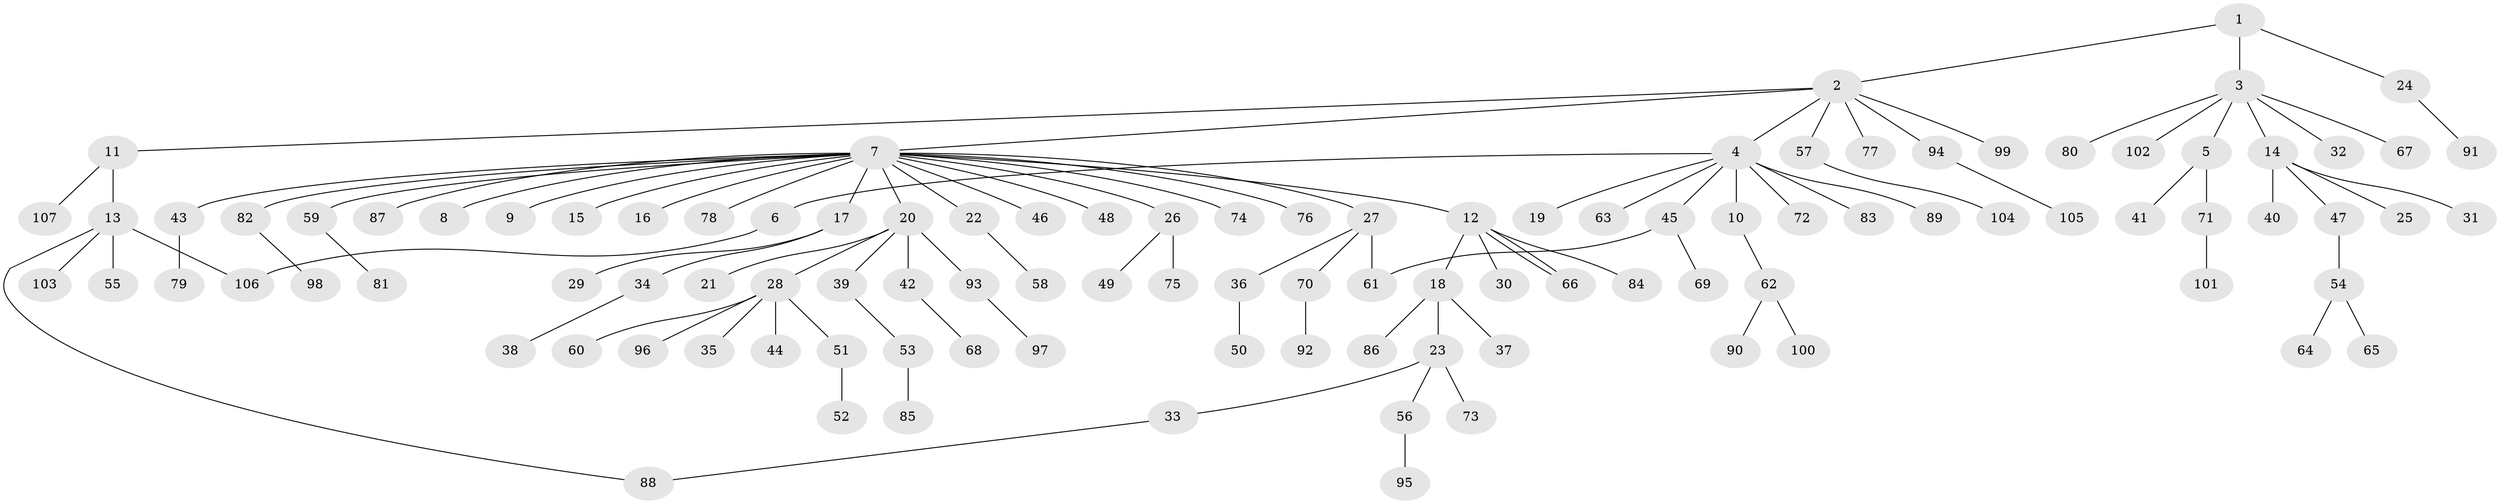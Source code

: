 // coarse degree distribution, {8: 0.047619047619047616, 7: 0.023809523809523808, 3: 0.047619047619047616, 17: 0.023809523809523808, 1: 0.7619047619047619, 2: 0.07142857142857142, 4: 0.023809523809523808}
// Generated by graph-tools (version 1.1) at 2025/18/03/04/25 18:18:05]
// undirected, 107 vertices, 110 edges
graph export_dot {
graph [start="1"]
  node [color=gray90,style=filled];
  1;
  2;
  3;
  4;
  5;
  6;
  7;
  8;
  9;
  10;
  11;
  12;
  13;
  14;
  15;
  16;
  17;
  18;
  19;
  20;
  21;
  22;
  23;
  24;
  25;
  26;
  27;
  28;
  29;
  30;
  31;
  32;
  33;
  34;
  35;
  36;
  37;
  38;
  39;
  40;
  41;
  42;
  43;
  44;
  45;
  46;
  47;
  48;
  49;
  50;
  51;
  52;
  53;
  54;
  55;
  56;
  57;
  58;
  59;
  60;
  61;
  62;
  63;
  64;
  65;
  66;
  67;
  68;
  69;
  70;
  71;
  72;
  73;
  74;
  75;
  76;
  77;
  78;
  79;
  80;
  81;
  82;
  83;
  84;
  85;
  86;
  87;
  88;
  89;
  90;
  91;
  92;
  93;
  94;
  95;
  96;
  97;
  98;
  99;
  100;
  101;
  102;
  103;
  104;
  105;
  106;
  107;
  1 -- 2;
  1 -- 3;
  1 -- 24;
  2 -- 4;
  2 -- 7;
  2 -- 11;
  2 -- 57;
  2 -- 77;
  2 -- 94;
  2 -- 99;
  3 -- 5;
  3 -- 14;
  3 -- 32;
  3 -- 67;
  3 -- 80;
  3 -- 102;
  4 -- 6;
  4 -- 10;
  4 -- 19;
  4 -- 45;
  4 -- 63;
  4 -- 72;
  4 -- 83;
  4 -- 89;
  5 -- 41;
  5 -- 71;
  6 -- 106;
  7 -- 8;
  7 -- 9;
  7 -- 12;
  7 -- 15;
  7 -- 16;
  7 -- 17;
  7 -- 20;
  7 -- 22;
  7 -- 26;
  7 -- 27;
  7 -- 43;
  7 -- 46;
  7 -- 48;
  7 -- 59;
  7 -- 74;
  7 -- 76;
  7 -- 78;
  7 -- 82;
  7 -- 87;
  10 -- 62;
  11 -- 13;
  11 -- 107;
  12 -- 18;
  12 -- 30;
  12 -- 66;
  12 -- 66;
  12 -- 84;
  13 -- 55;
  13 -- 88;
  13 -- 103;
  13 -- 106;
  14 -- 25;
  14 -- 31;
  14 -- 40;
  14 -- 47;
  17 -- 29;
  17 -- 34;
  18 -- 23;
  18 -- 37;
  18 -- 86;
  20 -- 21;
  20 -- 28;
  20 -- 39;
  20 -- 42;
  20 -- 93;
  22 -- 58;
  23 -- 33;
  23 -- 56;
  23 -- 73;
  24 -- 91;
  26 -- 49;
  26 -- 75;
  27 -- 36;
  27 -- 61;
  27 -- 70;
  28 -- 35;
  28 -- 44;
  28 -- 51;
  28 -- 60;
  28 -- 96;
  33 -- 88;
  34 -- 38;
  36 -- 50;
  39 -- 53;
  42 -- 68;
  43 -- 79;
  45 -- 61;
  45 -- 69;
  47 -- 54;
  51 -- 52;
  53 -- 85;
  54 -- 64;
  54 -- 65;
  56 -- 95;
  57 -- 104;
  59 -- 81;
  62 -- 90;
  62 -- 100;
  70 -- 92;
  71 -- 101;
  82 -- 98;
  93 -- 97;
  94 -- 105;
}
